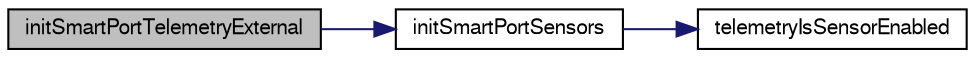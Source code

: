digraph "initSmartPortTelemetryExternal"
{
  edge [fontname="FreeSans",fontsize="10",labelfontname="FreeSans",labelfontsize="10"];
  node [fontname="FreeSans",fontsize="10",shape=record];
  rankdir="LR";
  Node1 [label="initSmartPortTelemetryExternal",height=0.2,width=0.4,color="black", fillcolor="grey75", style="filled", fontcolor="black"];
  Node1 -> Node2 [color="midnightblue",fontsize="10",style="solid",fontname="FreeSans"];
  Node2 [label="initSmartPortSensors",height=0.2,width=0.4,color="black", fillcolor="white", style="filled",URL="$cc2500__smartport_8c.html#af96c106b53f8cc26baeb4bb27cc5e5f9"];
  Node2 -> Node3 [color="midnightblue",fontsize="10",style="solid",fontname="FreeSans"];
  Node3 [label="telemetryIsSensorEnabled",height=0.2,width=0.4,color="black", fillcolor="white", style="filled",URL="$cc2500__settings_8c.html#a875cd23fdaec3fdca1b59820595371d6"];
}
